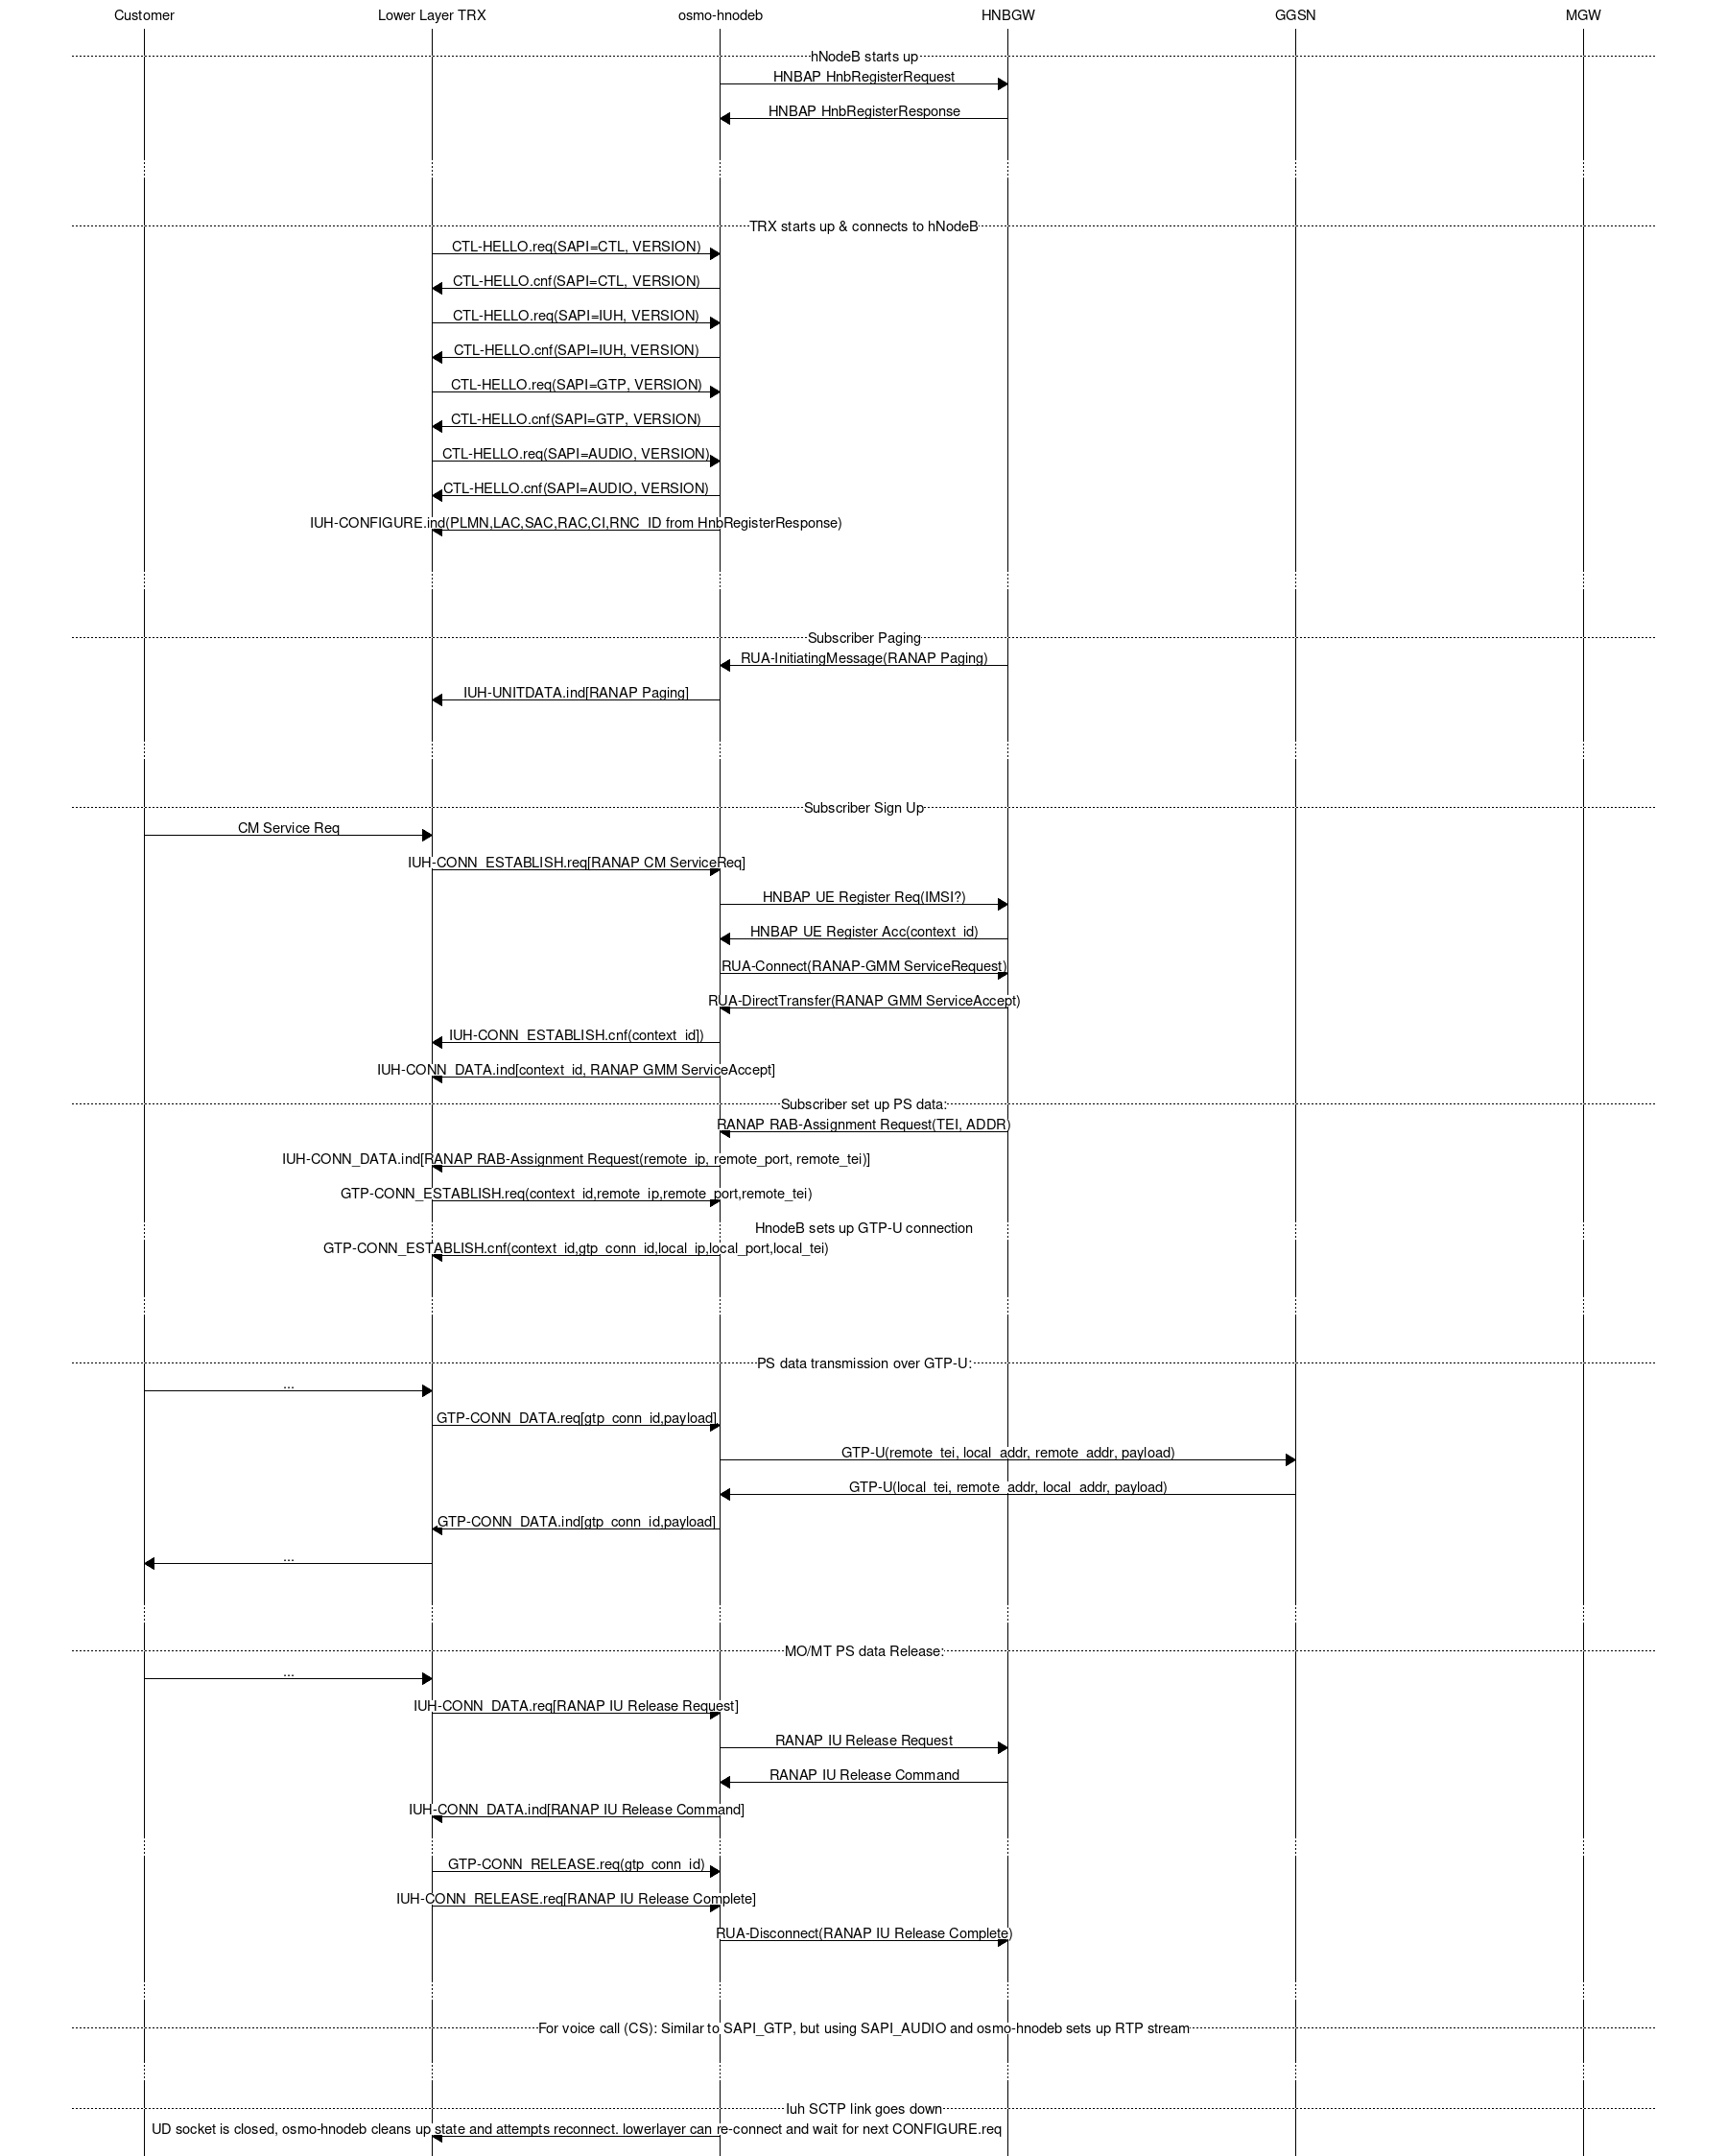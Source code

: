 msc {
	hscale="3";
	ue [label="Customer"], trx [label="Lower Layer TRX"], hnodeb [label="osmo-hnodeb"], hnbgw [label="HNBGW"], ggsn [label="GGSN"], mgw [label="MGW"];

	|||;
	---  [ label = "hNodeB starts up" ];
	hnodeb => hnbgw [label="HNBAP HnbRegisterRequest"];
	hnodeb <= hnbgw [label="HNBAP HnbRegisterResponse"];
	|||;
	...;
	|||;
	|||;
	---  [ label = "TRX starts up & connects to hNodeB" ];
	trx => hnodeb [label="CTL-HELLO.req(SAPI=CTL, VERSION)"];
	trx <= hnodeb [label="CTL-HELLO.cnf(SAPI=CTL, VERSION)"];
	trx => hnodeb [label="CTL-HELLO.req(SAPI=IUH, VERSION)"];
	trx <= hnodeb [label="CTL-HELLO.cnf(SAPI=IUH, VERSION)"];
	trx => hnodeb [label="CTL-HELLO.req(SAPI=GTP, VERSION)"];
	trx <= hnodeb [label="CTL-HELLO.cnf(SAPI=GTP, VERSION)"];
	trx => hnodeb [label="CTL-HELLO.req(SAPI=AUDIO, VERSION)"];
	trx <= hnodeb [label="CTL-HELLO.cnf(SAPI=AUDIO, VERSION)"];
	trx <= hnodeb [label="IUH-CONFIGURE.ind(PLMN,LAC,SAC,RAC,CI,RNC_ID from HnbRegisterResponse)"];
	|||;
	...;
	|||;
	|||;
	---  [ label = "Subscriber Paging" ];
	hnodeb <= hnbgw [label="RUA-InitiatingMessage(RANAP Paging)"];
	trx <= hnodeb [label="IUH-UNITDATA.ind[RANAP Paging]"];
	|||;
	...;
	|||;
	|||;
	---  [ label = "Subscriber Sign Up" ];
	ue => trx [label="CM Service Req"];
	trx => hnodeb [label="IUH-CONN_ESTABLISH.req[RANAP CM ServiceReq]"];
	hnodeb => hnbgw [label="HNBAP UE Register Req(IMSI?)"];
	hnodeb <= hnbgw [label="HNBAP UE Register Acc(context_id)"];
	hnodeb => hnbgw [label="RUA-Connect(RANAP-GMM ServiceRequest)"];
	hnodeb <= hnbgw [label="RUA-DirectTransfer(RANAP GMM ServiceAccept)"];
	trx <= hnodeb [label="IUH-CONN_ESTABLISH.cnf(context_id])"];
	trx <= hnodeb [label="IUH-CONN_DATA.ind[context_id, RANAP GMM ServiceAccept]"];
	---  [ label = "Subscriber set up PS data:" ];
	hnodeb <= hnbgw [label="RANAP RAB-Assignment Request(TEI, ADDR)"];
	trx <= hnodeb [label="IUH-CONN_DATA.ind[RANAP RAB-Assignment Request(remote_ip, remote_port, remote_tei)]"];
	trx => hnodeb [label="GTP-CONN_ESTABLISH.req(context_id,remote_ip,remote_port,remote_tei)"];
	...  [ label = "HnodeB sets up GTP-U connection" ];
	trx <= hnodeb [label="GTP-CONN_ESTABLISH.cnf(context_id,gtp_conn_id,local_ip,local_port,local_tei)"];
	|||;
	...;
	|||;
	|||;
	---  [ label = "PS data transmission over GTP-U:" ];
	ue => trx [label="..."];
	trx => hnodeb [label="GTP-CONN_DATA.req[gtp_conn_id,payload]"];
	hnodeb => ggsn [label="GTP-U(remote_tei, local_addr, remote_addr, payload)"];
	hnodeb <= ggsn [label="GTP-U(local_tei, remote_addr, local_addr, payload)"];
	trx <= hnodeb [label="GTP-CONN_DATA.ind[gtp_conn_id,payload]"];
	ue <= trx [label="..."];
	|||;
	...;
	|||;
	---  [ label = "MO/MT PS data Release:" ];
	ue => trx [label="..."];
	trx => hnodeb [label="IUH-CONN_DATA.req[RANAP IU Release Request]"];
	hnodeb => hnbgw [label="RANAP IU Release Request"];
	hnodeb <= hnbgw [label="RANAP IU Release Command"];
	trx <= hnodeb [label="IUH-CONN_DATA.ind[RANAP IU Release Command]"];
	...;
	trx => hnodeb [label="GTP-CONN_RELEASE.req(gtp_conn_id)"];

	trx => hnodeb [label="IUH-CONN_RELEASE.req[RANAP IU Release Complete]"];
	hnodeb => hnbgw [label="RUA-Disconnect(RANAP IU Release Complete)"];

	|||;
	...;
	|||;
	---  [ label = "For voice call (CS): Similar to SAPI_GTP, but using SAPI_AUDIO and osmo-hnodeb sets up RTP stream" ];


	|||;
	...;
	|||;
	---  [ label = "Iuh SCTP link goes down" ];
	trx <= hnodeb [label="UD socket is closed, osmo-hnodeb cleans up state and attempts reconnect. lowerlayer can re-connect and wait for next CONFIGURE.req"];
}
